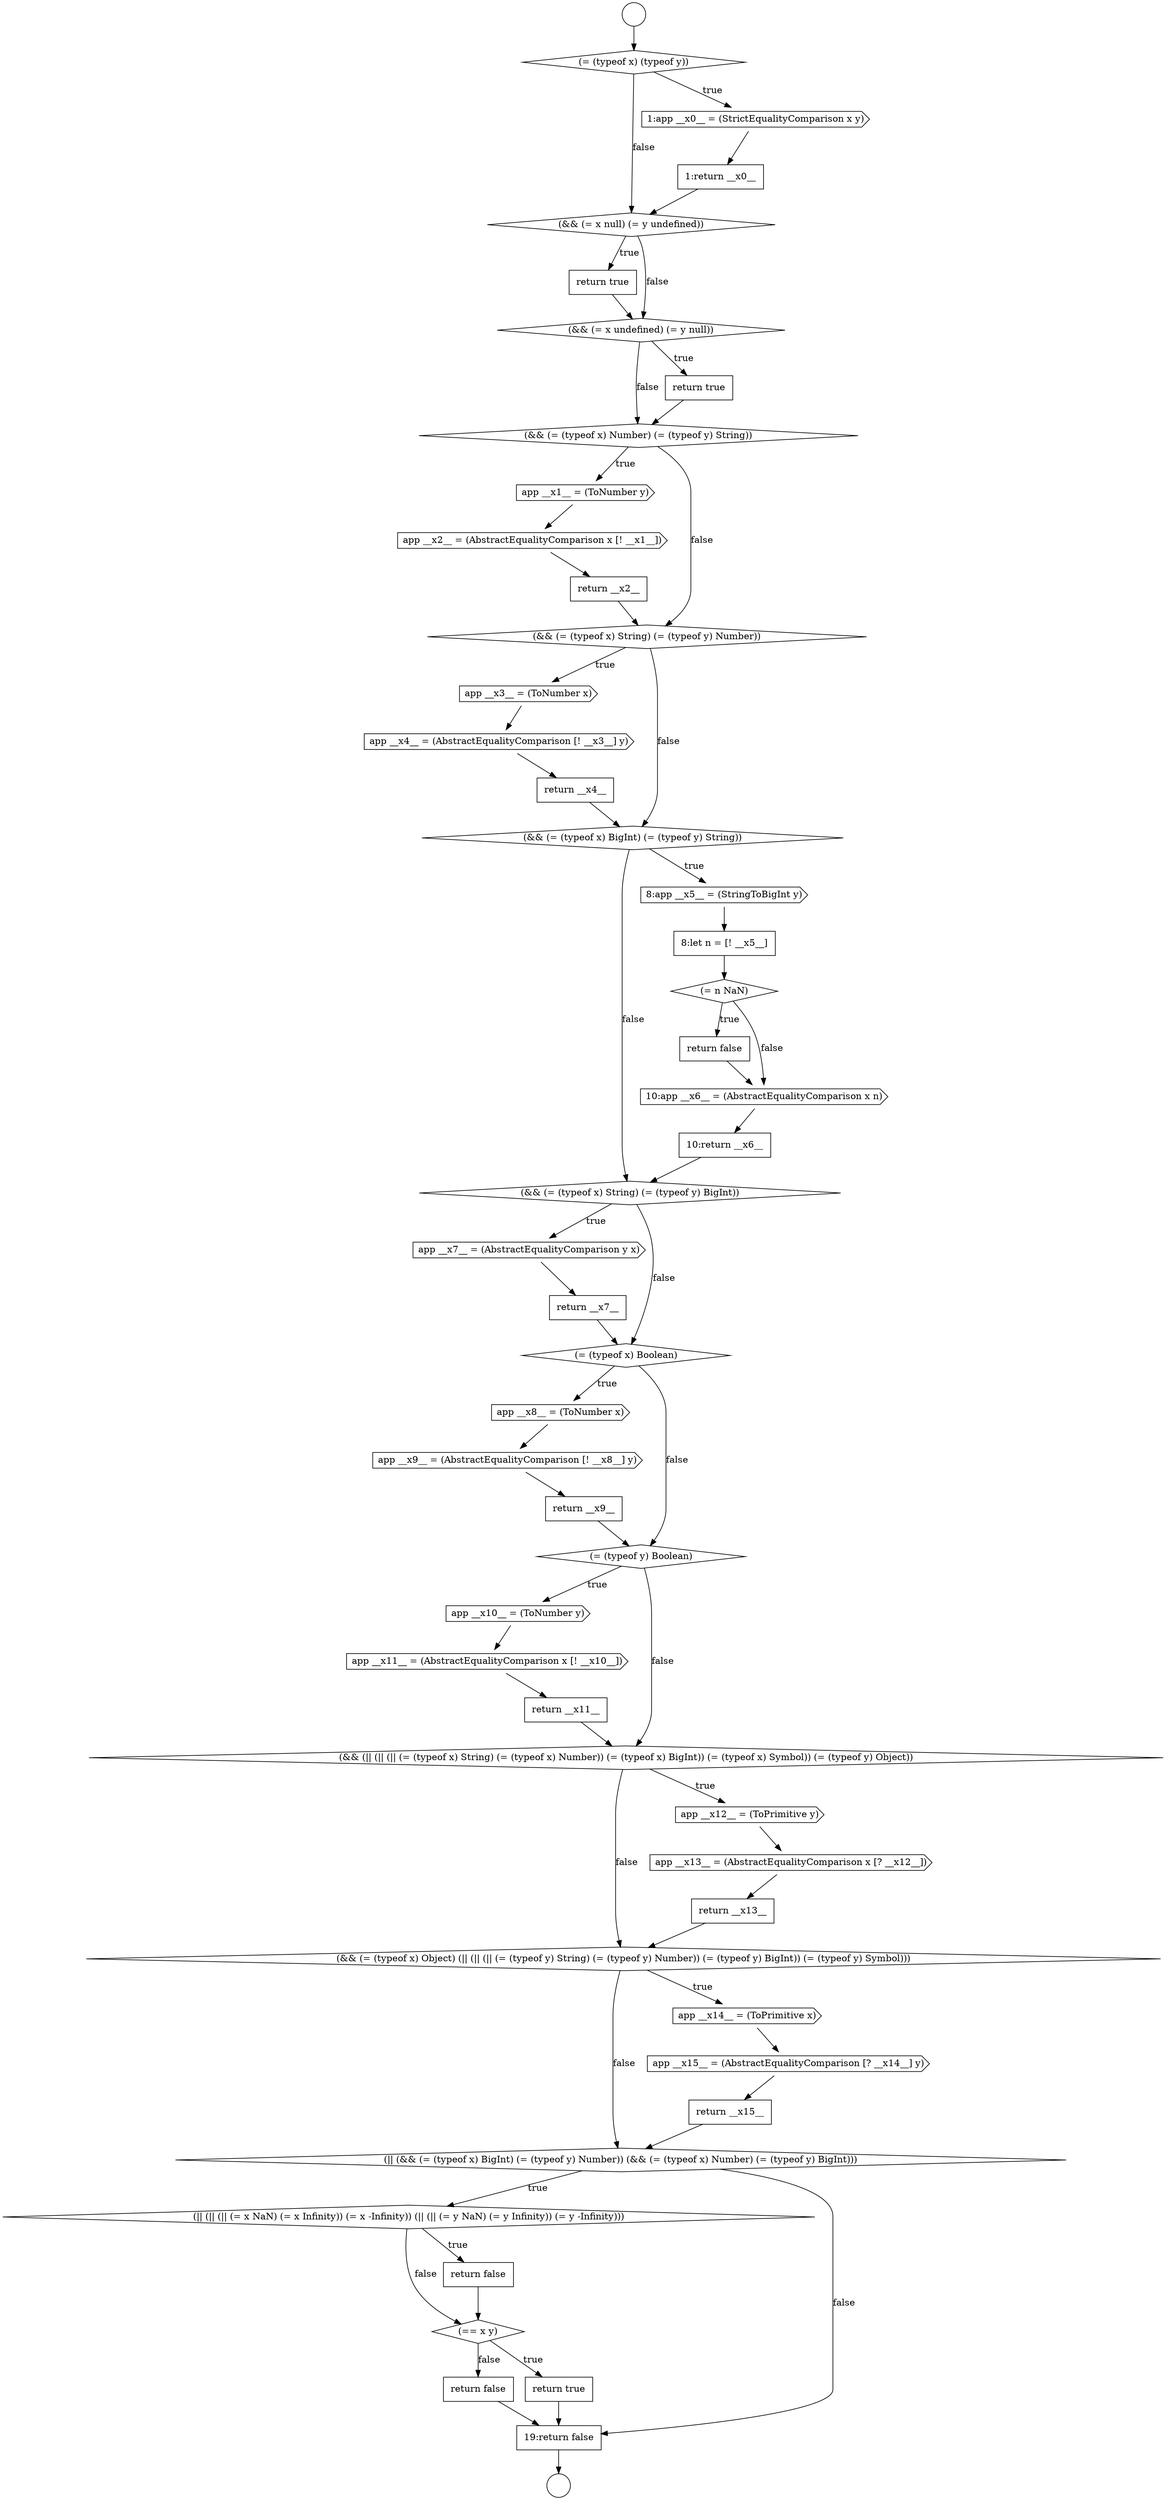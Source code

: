 digraph {
  node0 [shape=circle label=" " color="black" fillcolor="white" style=filled]
  node5 [shape=diamond, label=<<font color="black">(&amp;&amp; (= x null) (= y undefined))</font>> color="black" fillcolor="white" style=filled]
  node10 [shape=cds, label=<<font color="black">app __x1__ = (ToNumber y)</font>> color="black" fillcolor="white" style=filled]
  node14 [shape=cds, label=<<font color="black">app __x3__ = (ToNumber x)</font>> color="black" fillcolor="white" style=filled]
  node1 [shape=circle label=" " color="black" fillcolor="white" style=filled]
  node6 [shape=none, margin=0, label=<<font color="black">
    <table border="0" cellborder="1" cellspacing="0" cellpadding="10">
      <tr><td align="left">return true</td></tr>
    </table>
  </font>> color="black" fillcolor="white" style=filled]
  node9 [shape=diamond, label=<<font color="black">(&amp;&amp; (= (typeof x) Number) (= (typeof y) String))</font>> color="black" fillcolor="white" style=filled]
  node2 [shape=diamond, label=<<font color="black">(= (typeof x) (typeof y))</font>> color="black" fillcolor="white" style=filled]
  node8 [shape=none, margin=0, label=<<font color="black">
    <table border="0" cellborder="1" cellspacing="0" cellpadding="10">
      <tr><td align="left">return true</td></tr>
    </table>
  </font>> color="black" fillcolor="white" style=filled]
  node4 [shape=none, margin=0, label=<<font color="black">
    <table border="0" cellborder="1" cellspacing="0" cellpadding="10">
      <tr><td align="left">1:return __x0__</td></tr>
    </table>
  </font>> color="black" fillcolor="white" style=filled]
  node42 [shape=none, margin=0, label=<<font color="black">
    <table border="0" cellborder="1" cellspacing="0" cellpadding="10">
      <tr><td align="left">return __x15__</td></tr>
    </table>
  </font>> color="black" fillcolor="white" style=filled]
  node24 [shape=diamond, label=<<font color="black">(&amp;&amp; (= (typeof x) String) (= (typeof y) BigInt))</font>> color="black" fillcolor="white" style=filled]
  node37 [shape=cds, label=<<font color="black">app __x13__ = (AbstractEqualityComparison x [? __x12__])</font>> color="black" fillcolor="white" style=filled]
  node25 [shape=cds, label=<<font color="black">app __x7__ = (AbstractEqualityComparison y x)</font>> color="black" fillcolor="white" style=filled]
  node20 [shape=diamond, label=<<font color="black">(= n NaN)</font>> color="black" fillcolor="white" style=filled]
  node46 [shape=diamond, label=<<font color="black">(== x y)</font>> color="black" fillcolor="white" style=filled]
  node29 [shape=cds, label=<<font color="black">app __x9__ = (AbstractEqualityComparison [! __x8__] y)</font>> color="black" fillcolor="white" style=filled]
  node21 [shape=none, margin=0, label=<<font color="black">
    <table border="0" cellborder="1" cellspacing="0" cellpadding="10">
      <tr><td align="left">return false</td></tr>
    </table>
  </font>> color="black" fillcolor="white" style=filled]
  node33 [shape=cds, label=<<font color="black">app __x11__ = (AbstractEqualityComparison x [! __x10__])</font>> color="black" fillcolor="white" style=filled]
  node28 [shape=cds, label=<<font color="black">app __x8__ = (ToNumber x)</font>> color="black" fillcolor="white" style=filled]
  node38 [shape=none, margin=0, label=<<font color="black">
    <table border="0" cellborder="1" cellspacing="0" cellpadding="10">
      <tr><td align="left">return __x13__</td></tr>
    </table>
  </font>> color="black" fillcolor="white" style=filled]
  node13 [shape=diamond, label=<<font color="black">(&amp;&amp; (= (typeof x) String) (= (typeof y) Number))</font>> color="black" fillcolor="white" style=filled]
  node41 [shape=cds, label=<<font color="black">app __x15__ = (AbstractEqualityComparison [? __x14__] y)</font>> color="black" fillcolor="white" style=filled]
  node45 [shape=none, margin=0, label=<<font color="black">
    <table border="0" cellborder="1" cellspacing="0" cellpadding="10">
      <tr><td align="left">return false</td></tr>
    </table>
  </font>> color="black" fillcolor="white" style=filled]
  node17 [shape=diamond, label=<<font color="black">(&amp;&amp; (= (typeof x) BigInt) (= (typeof y) String))</font>> color="black" fillcolor="white" style=filled]
  node32 [shape=cds, label=<<font color="black">app __x10__ = (ToNumber y)</font>> color="black" fillcolor="white" style=filled]
  node34 [shape=none, margin=0, label=<<font color="black">
    <table border="0" cellborder="1" cellspacing="0" cellpadding="10">
      <tr><td align="left">return __x11__</td></tr>
    </table>
  </font>> color="black" fillcolor="white" style=filled]
  node22 [shape=cds, label=<<font color="black">10:app __x6__ = (AbstractEqualityComparison x n)</font>> color="black" fillcolor="white" style=filled]
  node44 [shape=diamond, label=<<font color="black">(|| (|| (|| (= x NaN) (= x Infinity)) (= x -Infinity)) (|| (|| (= y NaN) (= y Infinity)) (= y -Infinity)))</font>> color="black" fillcolor="white" style=filled]
  node27 [shape=diamond, label=<<font color="black">(= (typeof x) Boolean)</font>> color="black" fillcolor="white" style=filled]
  node12 [shape=none, margin=0, label=<<font color="black">
    <table border="0" cellborder="1" cellspacing="0" cellpadding="10">
      <tr><td align="left">return __x2__</td></tr>
    </table>
  </font>> color="black" fillcolor="white" style=filled]
  node49 [shape=none, margin=0, label=<<font color="black">
    <table border="0" cellborder="1" cellspacing="0" cellpadding="10">
      <tr><td align="left">19:return false</td></tr>
    </table>
  </font>> color="black" fillcolor="white" style=filled]
  node7 [shape=diamond, label=<<font color="black">(&amp;&amp; (= x undefined) (= y null))</font>> color="black" fillcolor="white" style=filled]
  node39 [shape=diamond, label=<<font color="black">(&amp;&amp; (= (typeof x) Object) (|| (|| (|| (= (typeof y) String) (= (typeof y) Number)) (= (typeof y) BigInt)) (= (typeof y) Symbol)))</font>> color="black" fillcolor="white" style=filled]
  node3 [shape=cds, label=<<font color="black">1:app __x0__ = (StrictEqualityComparison x y)</font>> color="black" fillcolor="white" style=filled]
  node35 [shape=diamond, label=<<font color="black">(&amp;&amp; (|| (|| (|| (= (typeof x) String) (= (typeof x) Number)) (= (typeof x) BigInt)) (= (typeof x) Symbol)) (= (typeof y) Object))</font>> color="black" fillcolor="white" style=filled]
  node48 [shape=none, margin=0, label=<<font color="black">
    <table border="0" cellborder="1" cellspacing="0" cellpadding="10">
      <tr><td align="left">return false</td></tr>
    </table>
  </font>> color="black" fillcolor="white" style=filled]
  node18 [shape=cds, label=<<font color="black">8:app __x5__ = (StringToBigInt y)</font>> color="black" fillcolor="white" style=filled]
  node16 [shape=none, margin=0, label=<<font color="black">
    <table border="0" cellborder="1" cellspacing="0" cellpadding="10">
      <tr><td align="left">return __x4__</td></tr>
    </table>
  </font>> color="black" fillcolor="white" style=filled]
  node31 [shape=diamond, label=<<font color="black">(= (typeof y) Boolean)</font>> color="black" fillcolor="white" style=filled]
  node11 [shape=cds, label=<<font color="black">app __x2__ = (AbstractEqualityComparison x [! __x1__])</font>> color="black" fillcolor="white" style=filled]
  node43 [shape=diamond, label=<<font color="black">(|| (&amp;&amp; (= (typeof x) BigInt) (= (typeof y) Number)) (&amp;&amp; (= (typeof x) Number) (= (typeof y) BigInt)))</font>> color="black" fillcolor="white" style=filled]
  node40 [shape=cds, label=<<font color="black">app __x14__ = (ToPrimitive x)</font>> color="black" fillcolor="white" style=filled]
  node26 [shape=none, margin=0, label=<<font color="black">
    <table border="0" cellborder="1" cellspacing="0" cellpadding="10">
      <tr><td align="left">return __x7__</td></tr>
    </table>
  </font>> color="black" fillcolor="white" style=filled]
  node23 [shape=none, margin=0, label=<<font color="black">
    <table border="0" cellborder="1" cellspacing="0" cellpadding="10">
      <tr><td align="left">10:return __x6__</td></tr>
    </table>
  </font>> color="black" fillcolor="white" style=filled]
  node36 [shape=cds, label=<<font color="black">app __x12__ = (ToPrimitive y)</font>> color="black" fillcolor="white" style=filled]
  node30 [shape=none, margin=0, label=<<font color="black">
    <table border="0" cellborder="1" cellspacing="0" cellpadding="10">
      <tr><td align="left">return __x9__</td></tr>
    </table>
  </font>> color="black" fillcolor="white" style=filled]
  node19 [shape=none, margin=0, label=<<font color="black">
    <table border="0" cellborder="1" cellspacing="0" cellpadding="10">
      <tr><td align="left">8:let n = [! __x5__]</td></tr>
    </table>
  </font>> color="black" fillcolor="white" style=filled]
  node47 [shape=none, margin=0, label=<<font color="black">
    <table border="0" cellborder="1" cellspacing="0" cellpadding="10">
      <tr><td align="left">return true</td></tr>
    </table>
  </font>> color="black" fillcolor="white" style=filled]
  node15 [shape=cds, label=<<font color="black">app __x4__ = (AbstractEqualityComparison [! __x3__] y)</font>> color="black" fillcolor="white" style=filled]
  node44 -> node45 [label=<<font color="black">true</font>> color="black"]
  node44 -> node46 [label=<<font color="black">false</font>> color="black"]
  node15 -> node16 [ color="black"]
  node7 -> node8 [label=<<font color="black">true</font>> color="black"]
  node7 -> node9 [label=<<font color="black">false</font>> color="black"]
  node37 -> node38 [ color="black"]
  node26 -> node27 [ color="black"]
  node10 -> node11 [ color="black"]
  node5 -> node6 [label=<<font color="black">true</font>> color="black"]
  node5 -> node7 [label=<<font color="black">false</font>> color="black"]
  node16 -> node17 [ color="black"]
  node38 -> node39 [ color="black"]
  node3 -> node4 [ color="black"]
  node17 -> node18 [label=<<font color="black">true</font>> color="black"]
  node17 -> node24 [label=<<font color="black">false</font>> color="black"]
  node28 -> node29 [ color="black"]
  node29 -> node30 [ color="black"]
  node18 -> node19 [ color="black"]
  node42 -> node43 [ color="black"]
  node34 -> node35 [ color="black"]
  node11 -> node12 [ color="black"]
  node9 -> node10 [label=<<font color="black">true</font>> color="black"]
  node9 -> node13 [label=<<font color="black">false</font>> color="black"]
  node19 -> node20 [ color="black"]
  node46 -> node47 [label=<<font color="black">true</font>> color="black"]
  node46 -> node48 [label=<<font color="black">false</font>> color="black"]
  node2 -> node3 [label=<<font color="black">true</font>> color="black"]
  node2 -> node5 [label=<<font color="black">false</font>> color="black"]
  node12 -> node13 [ color="black"]
  node45 -> node46 [ color="black"]
  node0 -> node2 [ color="black"]
  node27 -> node28 [label=<<font color="black">true</font>> color="black"]
  node27 -> node31 [label=<<font color="black">false</font>> color="black"]
  node36 -> node37 [ color="black"]
  node22 -> node23 [ color="black"]
  node6 -> node7 [ color="black"]
  node23 -> node24 [ color="black"]
  node14 -> node15 [ color="black"]
  node40 -> node41 [ color="black"]
  node30 -> node31 [ color="black"]
  node47 -> node49 [ color="black"]
  node13 -> node14 [label=<<font color="black">true</font>> color="black"]
  node13 -> node17 [label=<<font color="black">false</font>> color="black"]
  node39 -> node40 [label=<<font color="black">true</font>> color="black"]
  node39 -> node43 [label=<<font color="black">false</font>> color="black"]
  node20 -> node21 [label=<<font color="black">true</font>> color="black"]
  node20 -> node22 [label=<<font color="black">false</font>> color="black"]
  node4 -> node5 [ color="black"]
  node43 -> node44 [label=<<font color="black">true</font>> color="black"]
  node43 -> node49 [label=<<font color="black">false</font>> color="black"]
  node35 -> node36 [label=<<font color="black">true</font>> color="black"]
  node35 -> node39 [label=<<font color="black">false</font>> color="black"]
  node49 -> node1 [ color="black"]
  node25 -> node26 [ color="black"]
  node8 -> node9 [ color="black"]
  node21 -> node22 [ color="black"]
  node48 -> node49 [ color="black"]
  node24 -> node25 [label=<<font color="black">true</font>> color="black"]
  node24 -> node27 [label=<<font color="black">false</font>> color="black"]
  node32 -> node33 [ color="black"]
  node31 -> node32 [label=<<font color="black">true</font>> color="black"]
  node31 -> node35 [label=<<font color="black">false</font>> color="black"]
  node33 -> node34 [ color="black"]
  node41 -> node42 [ color="black"]
}
